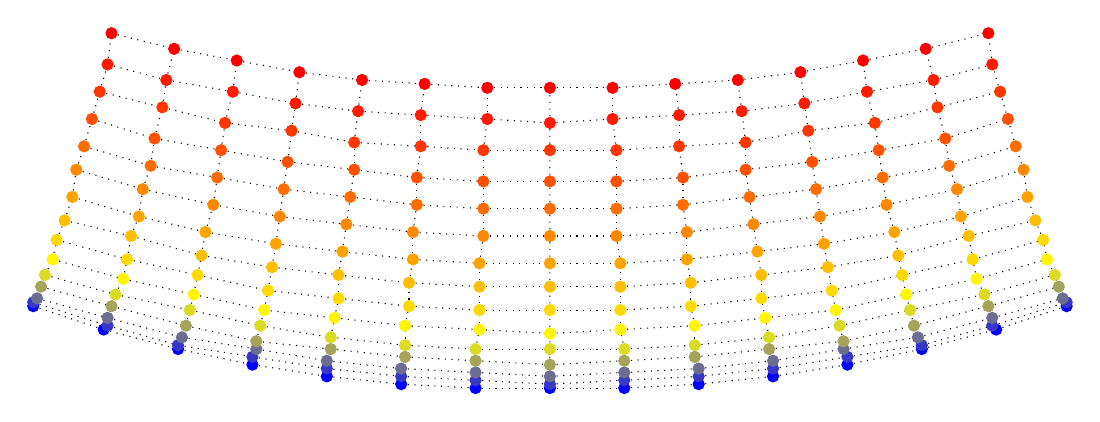 % This file was created by matlab2tikz v0.2.2.
% Copyright (c) 2008--2012, Nico Schlömer <nico.schloemer@gmail.com>
% All rights reserved.
% 
% The latest updates can be retrieved from
%   http://www.mathworks.com/matlabcentral/fileexchange/22022-matlab2tikz
% where you can also make suggestions and rate matlab2tikz.
% 
% 
% 
\begin{tikzpicture}

% Axis at [0.13 0.11 0.78 0.63]
\begin{axis}[%
view={0}{90},
width=5.167in,
height=4.075in,
scale only axis,
xmin=-0.132, xmax=0.132,
ymin=-0.096, ymax=0.113,
hide x axis,
hide y axis]
\addplot [
color=black,
dotted,
forget plot
]
coordinates{
 (-0.132,-0.016)(-0.132,-0.015) 
};
\addplot [
color=black,
dotted,
forget plot
]
coordinates{
 (-0.132,-0.015)(-0.131,-0.014) 
};
\addplot [
color=black,
dotted,
forget plot
]
coordinates{
 (-0.131,-0.014)(-0.13,-0.011) 
};
\addplot [
color=black,
dotted,
forget plot
]
coordinates{
 (-0.13,-0.011)(-0.129,-0.008) 
};
\addplot [
color=black,
dotted,
forget plot
]
coordinates{
 (-0.129,-0.008)(-0.127,-0.004) 
};
\addplot [
color=black,
dotted,
forget plot
]
coordinates{
 (-0.127,-0.004)(-0.126,0.001) 
};
\addplot [
color=black,
dotted,
forget plot
]
coordinates{
 (-0.126,0.001)(-0.124,0.006) 
};
\addplot [
color=black,
dotted,
forget plot
]
coordinates{
 (-0.124,0.006)(-0.122,0.012) 
};
\addplot [
color=black,
dotted,
forget plot
]
coordinates{
 (-0.122,0.012)(-0.121,0.019) 
};
\addplot [
color=black,
dotted,
forget plot
]
coordinates{
 (-0.121,0.019)(-0.119,0.025) 
};
\addplot [
color=black,
dotted,
forget plot
]
coordinates{
 (-0.119,0.025)(-0.117,0.032) 
};
\addplot [
color=black,
dotted,
forget plot
]
coordinates{
 (-0.117,0.032)(-0.115,0.039) 
};
\addplot [
color=black,
dotted,
forget plot
]
coordinates{
 (-0.115,0.039)(-0.113,0.046) 
};
\addplot [
color=black,
dotted,
forget plot
]
coordinates{
 (-0.113,0.046)(-0.112,0.054) 
};
\addplot [
color=black,
dotted,
forget plot
]
coordinates{
 (-0.132,-0.016)(-0.114,-0.022) 
};
\addplot [
color=black,
dotted,
forget plot
]
coordinates{
 (-0.132,-0.015)(-0.113,-0.021) 
};
\addplot [
color=black,
dotted,
forget plot
]
coordinates{
 (-0.114,-0.022)(-0.113,-0.021) 
};
\addplot [
color=black,
dotted,
forget plot
]
coordinates{
 (-0.131,-0.014)(-0.113,-0.019) 
};
\addplot [
color=black,
dotted,
forget plot
]
coordinates{
 (-0.113,-0.021)(-0.113,-0.019) 
};
\addplot [
color=black,
dotted,
forget plot
]
coordinates{
 (-0.13,-0.011)(-0.112,-0.016) 
};
\addplot [
color=black,
dotted,
forget plot
]
coordinates{
 (-0.113,-0.019)(-0.112,-0.016) 
};
\addplot [
color=black,
dotted,
forget plot
]
coordinates{
 (-0.129,-0.008)(-0.111,-0.013) 
};
\addplot [
color=black,
dotted,
forget plot
]
coordinates{
 (-0.112,-0.016)(-0.111,-0.013) 
};
\addplot [
color=black,
dotted,
forget plot
]
coordinates{
 (-0.127,-0.004)(-0.109,-0.009) 
};
\addplot [
color=black,
dotted,
forget plot
]
coordinates{
 (-0.111,-0.013)(-0.109,-0.009) 
};
\addplot [
color=black,
dotted,
forget plot
]
coordinates{
 (-0.126,0.001)(-0.108,-0.004) 
};
\addplot [
color=black,
dotted,
forget plot
]
coordinates{
 (-0.109,-0.009)(-0.108,-0.004) 
};
\addplot [
color=black,
dotted,
forget plot
]
coordinates{
 (-0.124,0.006)(-0.107,0.002) 
};
\addplot [
color=black,
dotted,
forget plot
]
coordinates{
 (-0.108,-0.004)(-0.107,0.002) 
};
\addplot [
color=black,
dotted,
forget plot
]
coordinates{
 (-0.122,0.012)(-0.105,0.007) 
};
\addplot [
color=black,
dotted,
forget plot
]
coordinates{
 (-0.107,0.002)(-0.105,0.007) 
};
\addplot [
color=black,
dotted,
forget plot
]
coordinates{
 (-0.121,0.019)(-0.104,0.014) 
};
\addplot [
color=black,
dotted,
forget plot
]
coordinates{
 (-0.105,0.007)(-0.104,0.014) 
};
\addplot [
color=black,
dotted,
forget plot
]
coordinates{
 (-0.119,0.025)(-0.102,0.02) 
};
\addplot [
color=black,
dotted,
forget plot
]
coordinates{
 (-0.104,0.014)(-0.102,0.02) 
};
\addplot [
color=black,
dotted,
forget plot
]
coordinates{
 (-0.117,0.032)(-0.101,0.027) 
};
\addplot [
color=black,
dotted,
forget plot
]
coordinates{
 (-0.102,0.02)(-0.101,0.027) 
};
\addplot [
color=black,
dotted,
forget plot
]
coordinates{
 (-0.115,0.039)(-0.099,0.035) 
};
\addplot [
color=black,
dotted,
forget plot
]
coordinates{
 (-0.101,0.027)(-0.099,0.035) 
};
\addplot [
color=black,
dotted,
forget plot
]
coordinates{
 (-0.113,0.046)(-0.098,0.042) 
};
\addplot [
color=black,
dotted,
forget plot
]
coordinates{
 (-0.099,0.035)(-0.098,0.042) 
};
\addplot [
color=black,
dotted,
forget plot
]
coordinates{
 (-0.112,0.054)(-0.096,0.05) 
};
\addplot [
color=black,
dotted,
forget plot
]
coordinates{
 (-0.098,0.042)(-0.096,0.05) 
};
\addplot [
color=black,
dotted,
forget plot
]
coordinates{
 (-0.114,-0.022)(-0.095,-0.027) 
};
\addplot [
color=black,
dotted,
forget plot
]
coordinates{
 (-0.113,-0.021)(-0.095,-0.026) 
};
\addplot [
color=black,
dotted,
forget plot
]
coordinates{
 (-0.095,-0.027)(-0.095,-0.026) 
};
\addplot [
color=black,
dotted,
forget plot
]
coordinates{
 (-0.113,-0.019)(-0.094,-0.024) 
};
\addplot [
color=black,
dotted,
forget plot
]
coordinates{
 (-0.095,-0.026)(-0.094,-0.024) 
};
\addplot [
color=black,
dotted,
forget plot
]
coordinates{
 (-0.112,-0.016)(-0.093,-0.021) 
};
\addplot [
color=black,
dotted,
forget plot
]
coordinates{
 (-0.094,-0.024)(-0.093,-0.021) 
};
\addplot [
color=black,
dotted,
forget plot
]
coordinates{
 (-0.111,-0.013)(-0.092,-0.017) 
};
\addplot [
color=black,
dotted,
forget plot
]
coordinates{
 (-0.093,-0.021)(-0.092,-0.017) 
};
\addplot [
color=black,
dotted,
forget plot
]
coordinates{
 (-0.109,-0.009)(-0.091,-0.013) 
};
\addplot [
color=black,
dotted,
forget plot
]
coordinates{
 (-0.092,-0.017)(-0.091,-0.013) 
};
\addplot [
color=black,
dotted,
forget plot
]
coordinates{
 (-0.108,-0.004)(-0.09,-0.008) 
};
\addplot [
color=black,
dotted,
forget plot
]
coordinates{
 (-0.091,-0.013)(-0.09,-0.008) 
};
\addplot [
color=black,
dotted,
forget plot
]
coordinates{
 (-0.107,0.002)(-0.089,-0.003) 
};
\addplot [
color=black,
dotted,
forget plot
]
coordinates{
 (-0.09,-0.008)(-0.089,-0.003) 
};
\addplot [
color=black,
dotted,
forget plot
]
coordinates{
 (-0.105,0.007)(-0.088,0.003) 
};
\addplot [
color=black,
dotted,
forget plot
]
coordinates{
 (-0.089,-0.003)(-0.088,0.003) 
};
\addplot [
color=black,
dotted,
forget plot
]
coordinates{
 (-0.104,0.014)(-0.086,0.01) 
};
\addplot [
color=black,
dotted,
forget plot
]
coordinates{
 (-0.088,0.003)(-0.086,0.01) 
};
\addplot [
color=black,
dotted,
forget plot
]
coordinates{
 (-0.102,0.02)(-0.085,0.017) 
};
\addplot [
color=black,
dotted,
forget plot
]
coordinates{
 (-0.086,0.01)(-0.085,0.017) 
};
\addplot [
color=black,
dotted,
forget plot
]
coordinates{
 (-0.101,0.027)(-0.084,0.024) 
};
\addplot [
color=black,
dotted,
forget plot
]
coordinates{
 (-0.085,0.017)(-0.084,0.024) 
};
\addplot [
color=black,
dotted,
forget plot
]
coordinates{
 (-0.099,0.035)(-0.083,0.031) 
};
\addplot [
color=black,
dotted,
forget plot
]
coordinates{
 (-0.084,0.024)(-0.083,0.031) 
};
\addplot [
color=black,
dotted,
forget plot
]
coordinates{
 (-0.098,0.042)(-0.081,0.039) 
};
\addplot [
color=black,
dotted,
forget plot
]
coordinates{
 (-0.083,0.031)(-0.081,0.039) 
};
\addplot [
color=black,
dotted,
forget plot
]
coordinates{
 (-0.096,0.05)(-0.08,0.047) 
};
\addplot [
color=black,
dotted,
forget plot
]
coordinates{
 (-0.081,0.039)(-0.08,0.047) 
};
\addplot [
color=black,
dotted,
forget plot
]
coordinates{
 (-0.095,-0.027)(-0.076,-0.031) 
};
\addplot [
color=black,
dotted,
forget plot
]
coordinates{
 (-0.095,-0.026)(-0.076,-0.029) 
};
\addplot [
color=black,
dotted,
forget plot
]
coordinates{
 (-0.076,-0.031)(-0.076,-0.029) 
};
\addplot [
color=black,
dotted,
forget plot
]
coordinates{
 (-0.094,-0.024)(-0.075,-0.027) 
};
\addplot [
color=black,
dotted,
forget plot
]
coordinates{
 (-0.076,-0.029)(-0.075,-0.027) 
};
\addplot [
color=black,
dotted,
forget plot
]
coordinates{
 (-0.093,-0.021)(-0.075,-0.025) 
};
\addplot [
color=black,
dotted,
forget plot
]
coordinates{
 (-0.075,-0.027)(-0.075,-0.025) 
};
\addplot [
color=black,
dotted,
forget plot
]
coordinates{
 (-0.092,-0.017)(-0.074,-0.021) 
};
\addplot [
color=black,
dotted,
forget plot
]
coordinates{
 (-0.075,-0.025)(-0.074,-0.021) 
};
\addplot [
color=black,
dotted,
forget plot
]
coordinates{
 (-0.091,-0.013)(-0.073,-0.017) 
};
\addplot [
color=black,
dotted,
forget plot
]
coordinates{
 (-0.074,-0.021)(-0.073,-0.017) 
};
\addplot [
color=black,
dotted,
forget plot
]
coordinates{
 (-0.09,-0.008)(-0.072,-0.012) 
};
\addplot [
color=black,
dotted,
forget plot
]
coordinates{
 (-0.073,-0.017)(-0.072,-0.012) 
};
\addplot [
color=black,
dotted,
forget plot
]
coordinates{
 (-0.089,-0.003)(-0.071,-0.006) 
};
\addplot [
color=black,
dotted,
forget plot
]
coordinates{
 (-0.072,-0.012)(-0.071,-0.006) 
};
\addplot [
color=black,
dotted,
forget plot
]
coordinates{
 (-0.088,0.003)(-0.07,0.0) 
};
\addplot [
color=black,
dotted,
forget plot
]
coordinates{
 (-0.071,-0.006)(-0.07,0.0) 
};
\addplot [
color=black,
dotted,
forget plot
]
coordinates{
 (-0.086,0.01)(-0.069,0.007) 
};
\addplot [
color=black,
dotted,
forget plot
]
coordinates{
 (-0.07,0.0)(-0.069,0.007) 
};
\addplot [
color=black,
dotted,
forget plot
]
coordinates{
 (-0.085,0.017)(-0.068,0.014) 
};
\addplot [
color=black,
dotted,
forget plot
]
coordinates{
 (-0.069,0.007)(-0.068,0.014) 
};
\addplot [
color=black,
dotted,
forget plot
]
coordinates{
 (-0.084,0.024)(-0.067,0.021) 
};
\addplot [
color=black,
dotted,
forget plot
]
coordinates{
 (-0.068,0.014)(-0.067,0.021) 
};
\addplot [
color=black,
dotted,
forget plot
]
coordinates{
 (-0.083,0.031)(-0.066,0.029) 
};
\addplot [
color=black,
dotted,
forget plot
]
coordinates{
 (-0.067,0.021)(-0.066,0.029) 
};
\addplot [
color=black,
dotted,
forget plot
]
coordinates{
 (-0.081,0.039)(-0.065,0.036) 
};
\addplot [
color=black,
dotted,
forget plot
]
coordinates{
 (-0.066,0.029)(-0.065,0.036) 
};
\addplot [
color=black,
dotted,
forget plot
]
coordinates{
 (-0.08,0.047)(-0.064,0.044) 
};
\addplot [
color=black,
dotted,
forget plot
]
coordinates{
 (-0.065,0.036)(-0.064,0.044) 
};
\addplot [
color=black,
dotted,
forget plot
]
coordinates{
 (-0.076,-0.031)(-0.057,-0.034) 
};
\addplot [
color=black,
dotted,
forget plot
]
coordinates{
 (-0.076,-0.029)(-0.057,-0.032) 
};
\addplot [
color=black,
dotted,
forget plot
]
coordinates{
 (-0.057,-0.034)(-0.057,-0.032) 
};
\addplot [
color=black,
dotted,
forget plot
]
coordinates{
 (-0.075,-0.027)(-0.057,-0.03) 
};
\addplot [
color=black,
dotted,
forget plot
]
coordinates{
 (-0.057,-0.032)(-0.057,-0.03) 
};
\addplot [
color=black,
dotted,
forget plot
]
coordinates{
 (-0.075,-0.025)(-0.056,-0.027) 
};
\addplot [
color=black,
dotted,
forget plot
]
coordinates{
 (-0.057,-0.03)(-0.056,-0.027) 
};
\addplot [
color=black,
dotted,
forget plot
]
coordinates{
 (-0.074,-0.021)(-0.056,-0.024) 
};
\addplot [
color=black,
dotted,
forget plot
]
coordinates{
 (-0.056,-0.027)(-0.056,-0.024) 
};
\addplot [
color=black,
dotted,
forget plot
]
coordinates{
 (-0.073,-0.017)(-0.055,-0.019) 
};
\addplot [
color=black,
dotted,
forget plot
]
coordinates{
 (-0.056,-0.024)(-0.055,-0.019) 
};
\addplot [
color=black,
dotted,
forget plot
]
coordinates{
 (-0.072,-0.012)(-0.054,-0.014) 
};
\addplot [
color=black,
dotted,
forget plot
]
coordinates{
 (-0.055,-0.019)(-0.054,-0.014) 
};
\addplot [
color=black,
dotted,
forget plot
]
coordinates{
 (-0.071,-0.006)(-0.054,-0.008) 
};
\addplot [
color=black,
dotted,
forget plot
]
coordinates{
 (-0.054,-0.014)(-0.054,-0.008) 
};
\addplot [
color=black,
dotted,
forget plot
]
coordinates{
 (-0.07,0.0)(-0.053,-0.002) 
};
\addplot [
color=black,
dotted,
forget plot
]
coordinates{
 (-0.054,-0.008)(-0.053,-0.002) 
};
\addplot [
color=black,
dotted,
forget plot
]
coordinates{
 (-0.069,0.007)(-0.052,0.005) 
};
\addplot [
color=black,
dotted,
forget plot
]
coordinates{
 (-0.053,-0.002)(-0.052,0.005) 
};
\addplot [
color=black,
dotted,
forget plot
]
coordinates{
 (-0.068,0.014)(-0.051,0.012) 
};
\addplot [
color=black,
dotted,
forget plot
]
coordinates{
 (-0.052,0.005)(-0.051,0.012) 
};
\addplot [
color=black,
dotted,
forget plot
]
coordinates{
 (-0.067,0.021)(-0.05,0.019) 
};
\addplot [
color=black,
dotted,
forget plot
]
coordinates{
 (-0.051,0.012)(-0.05,0.019) 
};
\addplot [
color=black,
dotted,
forget plot
]
coordinates{
 (-0.066,0.029)(-0.05,0.026) 
};
\addplot [
color=black,
dotted,
forget plot
]
coordinates{
 (-0.05,0.019)(-0.05,0.026) 
};
\addplot [
color=black,
dotted,
forget plot
]
coordinates{
 (-0.065,0.036)(-0.049,0.034) 
};
\addplot [
color=black,
dotted,
forget plot
]
coordinates{
 (-0.05,0.026)(-0.049,0.034) 
};
\addplot [
color=black,
dotted,
forget plot
]
coordinates{
 (-0.064,0.044)(-0.048,0.042) 
};
\addplot [
color=black,
dotted,
forget plot
]
coordinates{
 (-0.049,0.034)(-0.048,0.042) 
};
\addplot [
color=black,
dotted,
forget plot
]
coordinates{
 (-0.057,-0.034)(-0.038,-0.036) 
};
\addplot [
color=black,
dotted,
forget plot
]
coordinates{
 (-0.057,-0.032)(-0.038,-0.034) 
};
\addplot [
color=black,
dotted,
forget plot
]
coordinates{
 (-0.038,-0.036)(-0.038,-0.034) 
};
\addplot [
color=black,
dotted,
forget plot
]
coordinates{
 (-0.057,-0.03)(-0.038,-0.032) 
};
\addplot [
color=black,
dotted,
forget plot
]
coordinates{
 (-0.038,-0.034)(-0.038,-0.032) 
};
\addplot [
color=black,
dotted,
forget plot
]
coordinates{
 (-0.056,-0.027)(-0.037,-0.029) 
};
\addplot [
color=black,
dotted,
forget plot
]
coordinates{
 (-0.038,-0.032)(-0.037,-0.029) 
};
\addplot [
color=black,
dotted,
forget plot
]
coordinates{
 (-0.056,-0.024)(-0.037,-0.026) 
};
\addplot [
color=black,
dotted,
forget plot
]
coordinates{
 (-0.037,-0.029)(-0.037,-0.026) 
};
\addplot [
color=black,
dotted,
forget plot
]
coordinates{
 (-0.055,-0.019)(-0.037,-0.021) 
};
\addplot [
color=black,
dotted,
forget plot
]
coordinates{
 (-0.037,-0.026)(-0.037,-0.021) 
};
\addplot [
color=black,
dotted,
forget plot
]
coordinates{
 (-0.054,-0.014)(-0.036,-0.016) 
};
\addplot [
color=black,
dotted,
forget plot
]
coordinates{
 (-0.037,-0.021)(-0.036,-0.016) 
};
\addplot [
color=black,
dotted,
forget plot
]
coordinates{
 (-0.054,-0.008)(-0.036,-0.01) 
};
\addplot [
color=black,
dotted,
forget plot
]
coordinates{
 (-0.036,-0.016)(-0.036,-0.01) 
};
\addplot [
color=black,
dotted,
forget plot
]
coordinates{
 (-0.053,-0.002)(-0.035,-0.004) 
};
\addplot [
color=black,
dotted,
forget plot
]
coordinates{
 (-0.036,-0.01)(-0.035,-0.004) 
};
\addplot [
color=black,
dotted,
forget plot
]
coordinates{
 (-0.052,0.005)(-0.035,0.003) 
};
\addplot [
color=black,
dotted,
forget plot
]
coordinates{
 (-0.035,-0.004)(-0.035,0.003) 
};
\addplot [
color=black,
dotted,
forget plot
]
coordinates{
 (-0.051,0.012)(-0.034,0.01) 
};
\addplot [
color=black,
dotted,
forget plot
]
coordinates{
 (-0.035,0.003)(-0.034,0.01) 
};
\addplot [
color=black,
dotted,
forget plot
]
coordinates{
 (-0.05,0.019)(-0.034,0.017) 
};
\addplot [
color=black,
dotted,
forget plot
]
coordinates{
 (-0.034,0.01)(-0.034,0.017) 
};
\addplot [
color=black,
dotted,
forget plot
]
coordinates{
 (-0.05,0.026)(-0.033,0.025) 
};
\addplot [
color=black,
dotted,
forget plot
]
coordinates{
 (-0.034,0.017)(-0.033,0.025) 
};
\addplot [
color=black,
dotted,
forget plot
]
coordinates{
 (-0.049,0.034)(-0.033,0.033) 
};
\addplot [
color=black,
dotted,
forget plot
]
coordinates{
 (-0.033,0.025)(-0.033,0.033) 
};
\addplot [
color=black,
dotted,
forget plot
]
coordinates{
 (-0.048,0.042)(-0.032,0.041) 
};
\addplot [
color=black,
dotted,
forget plot
]
coordinates{
 (-0.033,0.033)(-0.032,0.041) 
};
\addplot [
color=black,
dotted,
forget plot
]
coordinates{
 (-0.038,-0.036)(-0.019,-0.037) 
};
\addplot [
color=black,
dotted,
forget plot
]
coordinates{
 (-0.038,-0.034)(-0.019,-0.035) 
};
\addplot [
color=black,
dotted,
forget plot
]
coordinates{
 (-0.019,-0.037)(-0.019,-0.035) 
};
\addplot [
color=black,
dotted,
forget plot
]
coordinates{
 (-0.038,-0.032)(-0.019,-0.033) 
};
\addplot [
color=black,
dotted,
forget plot
]
coordinates{
 (-0.019,-0.035)(-0.019,-0.033) 
};
\addplot [
color=black,
dotted,
forget plot
]
coordinates{
 (-0.037,-0.029)(-0.019,-0.03) 
};
\addplot [
color=black,
dotted,
forget plot
]
coordinates{
 (-0.019,-0.033)(-0.019,-0.03) 
};
\addplot [
color=black,
dotted,
forget plot
]
coordinates{
 (-0.037,-0.026)(-0.019,-0.027) 
};
\addplot [
color=black,
dotted,
forget plot
]
coordinates{
 (-0.019,-0.03)(-0.019,-0.027) 
};
\addplot [
color=black,
dotted,
forget plot
]
coordinates{
 (-0.037,-0.021)(-0.018,-0.022) 
};
\addplot [
color=black,
dotted,
forget plot
]
coordinates{
 (-0.019,-0.027)(-0.018,-0.022) 
};
\addplot [
color=black,
dotted,
forget plot
]
coordinates{
 (-0.036,-0.016)(-0.018,-0.017) 
};
\addplot [
color=black,
dotted,
forget plot
]
coordinates{
 (-0.018,-0.022)(-0.018,-0.017) 
};
\addplot [
color=black,
dotted,
forget plot
]
coordinates{
 (-0.036,-0.01)(-0.018,-0.011) 
};
\addplot [
color=black,
dotted,
forget plot
]
coordinates{
 (-0.018,-0.017)(-0.018,-0.011) 
};
\addplot [
color=black,
dotted,
forget plot
]
coordinates{
 (-0.035,-0.004)(-0.018,-0.005) 
};
\addplot [
color=black,
dotted,
forget plot
]
coordinates{
 (-0.018,-0.011)(-0.018,-0.005) 
};
\addplot [
color=black,
dotted,
forget plot
]
coordinates{
 (-0.035,0.003)(-0.017,0.002) 
};
\addplot [
color=black,
dotted,
forget plot
]
coordinates{
 (-0.018,-0.005)(-0.017,0.002) 
};
\addplot [
color=black,
dotted,
forget plot
]
coordinates{
 (-0.034,0.01)(-0.017,0.009) 
};
\addplot [
color=black,
dotted,
forget plot
]
coordinates{
 (-0.017,0.002)(-0.017,0.009) 
};
\addplot [
color=black,
dotted,
forget plot
]
coordinates{
 (-0.034,0.017)(-0.017,0.016) 
};
\addplot [
color=black,
dotted,
forget plot
]
coordinates{
 (-0.017,0.009)(-0.017,0.016) 
};
\addplot [
color=black,
dotted,
forget plot
]
coordinates{
 (-0.033,0.025)(-0.017,0.024) 
};
\addplot [
color=black,
dotted,
forget plot
]
coordinates{
 (-0.017,0.016)(-0.017,0.024) 
};
\addplot [
color=black,
dotted,
forget plot
]
coordinates{
 (-0.033,0.033)(-0.016,0.032) 
};
\addplot [
color=black,
dotted,
forget plot
]
coordinates{
 (-0.017,0.024)(-0.016,0.032) 
};
\addplot [
color=black,
dotted,
forget plot
]
coordinates{
 (-0.032,0.041)(-0.016,0.04) 
};
\addplot [
color=black,
dotted,
forget plot
]
coordinates{
 (-0.016,0.032)(-0.016,0.04) 
};
\addplot [
color=black,
dotted,
forget plot
]
coordinates{
 (-0.019,-0.037)(1.01e-06,-0.037) 
};
\addplot [
color=black,
dotted,
forget plot
]
coordinates{
 (-0.019,-0.035)(2.5e-06,-0.036) 
};
\addplot [
color=black,
dotted,
forget plot
]
coordinates{
 (1.01e-06,-0.037)(2.5e-06,-0.036) 
};
\addplot [
color=black,
dotted,
forget plot
]
coordinates{
 (-0.019,-0.033)(-2.163e-07,-0.034) 
};
\addplot [
color=black,
dotted,
forget plot
]
coordinates{
 (2.5e-06,-0.036)(-2.163e-07,-0.034) 
};
\addplot [
color=black,
dotted,
forget plot
]
coordinates{
 (-0.019,-0.03)(-2.301e-06,-0.031) 
};
\addplot [
color=black,
dotted,
forget plot
]
coordinates{
 (-2.163e-07,-0.034)(-2.301e-06,-0.031) 
};
\addplot [
color=black,
dotted,
forget plot
]
coordinates{
 (-0.019,-0.027)(7.74e-07,-0.027) 
};
\addplot [
color=black,
dotted,
forget plot
]
coordinates{
 (-2.301e-06,-0.031)(7.74e-07,-0.027) 
};
\addplot [
color=black,
dotted,
forget plot
]
coordinates{
 (-0.018,-0.022)(9.913e-07,-0.023) 
};
\addplot [
color=black,
dotted,
forget plot
]
coordinates{
 (7.74e-07,-0.027)(9.913e-07,-0.023) 
};
\addplot [
color=black,
dotted,
forget plot
]
coordinates{
 (-0.018,-0.017)(-2.148e-06,-0.017) 
};
\addplot [
color=black,
dotted,
forget plot
]
coordinates{
 (9.913e-07,-0.023)(-2.148e-06,-0.017) 
};
\addplot [
color=black,
dotted,
forget plot
]
coordinates{
 (-0.018,-0.011)(-1.583e-06,-0.011) 
};
\addplot [
color=black,
dotted,
forget plot
]
coordinates{
 (-2.148e-06,-0.017)(-1.583e-06,-0.011) 
};
\addplot [
color=black,
dotted,
forget plot
]
coordinates{
 (-0.018,-0.005)(3.274e-08,-0.005) 
};
\addplot [
color=black,
dotted,
forget plot
]
coordinates{
 (-1.583e-06,-0.011)(3.274e-08,-0.005) 
};
\addplot [
color=black,
dotted,
forget plot
]
coordinates{
 (-0.017,0.002)(5.191e-07,0.002) 
};
\addplot [
color=black,
dotted,
forget plot
]
coordinates{
 (3.274e-08,-0.005)(5.191e-07,0.002) 
};
\addplot [
color=black,
dotted,
forget plot
]
coordinates{
 (-0.017,0.009)(-2.904e-07,0.009) 
};
\addplot [
color=black,
dotted,
forget plot
]
coordinates{
 (5.191e-07,0.002)(-2.904e-07,0.009) 
};
\addplot [
color=black,
dotted,
forget plot
]
coordinates{
 (-0.017,0.016)(-1.118e-06,0.016) 
};
\addplot [
color=black,
dotted,
forget plot
]
coordinates{
 (-2.904e-07,0.009)(-1.118e-06,0.016) 
};
\addplot [
color=black,
dotted,
forget plot
]
coordinates{
 (-0.017,0.024)(1.544e-07,0.024) 
};
\addplot [
color=black,
dotted,
forget plot
]
coordinates{
 (-1.118e-06,0.016)(1.544e-07,0.024) 
};
\addplot [
color=black,
dotted,
forget plot
]
coordinates{
 (-0.016,0.032)(6.245e-07,0.031) 
};
\addplot [
color=black,
dotted,
forget plot
]
coordinates{
 (1.544e-07,0.024)(6.245e-07,0.031) 
};
\addplot [
color=black,
dotted,
forget plot
]
coordinates{
 (-0.016,0.04)(1.77e-06,0.04) 
};
\addplot [
color=black,
dotted,
forget plot
]
coordinates{
 (6.245e-07,0.031)(1.77e-06,0.04) 
};
\addplot [
color=black,
dotted,
forget plot
]
coordinates{
 (1.01e-06,-0.037)(0.019,-0.037) 
};
\addplot [
color=black,
dotted,
forget plot
]
coordinates{
 (2.5e-06,-0.036)(0.019,-0.035) 
};
\addplot [
color=black,
dotted,
forget plot
]
coordinates{
 (0.019,-0.037)(0.019,-0.035) 
};
\addplot [
color=black,
dotted,
forget plot
]
coordinates{
 (-2.163e-07,-0.034)(0.019,-0.033) 
};
\addplot [
color=black,
dotted,
forget plot
]
coordinates{
 (0.019,-0.035)(0.019,-0.033) 
};
\addplot [
color=black,
dotted,
forget plot
]
coordinates{
 (-2.301e-06,-0.031)(0.019,-0.03) 
};
\addplot [
color=black,
dotted,
forget plot
]
coordinates{
 (0.019,-0.033)(0.019,-0.03) 
};
\addplot [
color=black,
dotted,
forget plot
]
coordinates{
 (7.74e-07,-0.027)(0.019,-0.027) 
};
\addplot [
color=black,
dotted,
forget plot
]
coordinates{
 (0.019,-0.03)(0.019,-0.027) 
};
\addplot [
color=black,
dotted,
forget plot
]
coordinates{
 (9.913e-07,-0.023)(0.018,-0.022) 
};
\addplot [
color=black,
dotted,
forget plot
]
coordinates{
 (0.019,-0.027)(0.018,-0.022) 
};
\addplot [
color=black,
dotted,
forget plot
]
coordinates{
 (-2.148e-06,-0.017)(0.018,-0.017) 
};
\addplot [
color=black,
dotted,
forget plot
]
coordinates{
 (0.018,-0.022)(0.018,-0.017) 
};
\addplot [
color=black,
dotted,
forget plot
]
coordinates{
 (-1.583e-06,-0.011)(0.018,-0.011) 
};
\addplot [
color=black,
dotted,
forget plot
]
coordinates{
 (0.018,-0.017)(0.018,-0.011) 
};
\addplot [
color=black,
dotted,
forget plot
]
coordinates{
 (3.274e-08,-0.005)(0.018,-0.005) 
};
\addplot [
color=black,
dotted,
forget plot
]
coordinates{
 (0.018,-0.011)(0.018,-0.005) 
};
\addplot [
color=black,
dotted,
forget plot
]
coordinates{
 (5.191e-07,0.002)(0.017,0.002) 
};
\addplot [
color=black,
dotted,
forget plot
]
coordinates{
 (0.018,-0.005)(0.017,0.002) 
};
\addplot [
color=black,
dotted,
forget plot
]
coordinates{
 (-2.904e-07,0.009)(0.017,0.009) 
};
\addplot [
color=black,
dotted,
forget plot
]
coordinates{
 (0.017,0.002)(0.017,0.009) 
};
\addplot [
color=black,
dotted,
forget plot
]
coordinates{
 (-1.118e-06,0.016)(0.017,0.016) 
};
\addplot [
color=black,
dotted,
forget plot
]
coordinates{
 (0.017,0.009)(0.017,0.016) 
};
\addplot [
color=black,
dotted,
forget plot
]
coordinates{
 (1.544e-07,0.024)(0.017,0.024) 
};
\addplot [
color=black,
dotted,
forget plot
]
coordinates{
 (0.017,0.016)(0.017,0.024) 
};
\addplot [
color=black,
dotted,
forget plot
]
coordinates{
 (6.245e-07,0.031)(0.016,0.032) 
};
\addplot [
color=black,
dotted,
forget plot
]
coordinates{
 (0.017,0.024)(0.016,0.032) 
};
\addplot [
color=black,
dotted,
forget plot
]
coordinates{
 (1.77e-06,0.04)(0.016,0.04) 
};
\addplot [
color=black,
dotted,
forget plot
]
coordinates{
 (0.016,0.032)(0.016,0.04) 
};
\addplot [
color=black,
dotted,
forget plot
]
coordinates{
 (0.019,-0.037)(0.038,-0.036) 
};
\addplot [
color=black,
dotted,
forget plot
]
coordinates{
 (0.019,-0.035)(0.038,-0.034) 
};
\addplot [
color=black,
dotted,
forget plot
]
coordinates{
 (0.038,-0.036)(0.038,-0.034) 
};
\addplot [
color=black,
dotted,
forget plot
]
coordinates{
 (0.019,-0.033)(0.038,-0.032) 
};
\addplot [
color=black,
dotted,
forget plot
]
coordinates{
 (0.038,-0.034)(0.038,-0.032) 
};
\addplot [
color=black,
dotted,
forget plot
]
coordinates{
 (0.019,-0.03)(0.037,-0.029) 
};
\addplot [
color=black,
dotted,
forget plot
]
coordinates{
 (0.038,-0.032)(0.037,-0.029) 
};
\addplot [
color=black,
dotted,
forget plot
]
coordinates{
 (0.019,-0.027)(0.037,-0.026) 
};
\addplot [
color=black,
dotted,
forget plot
]
coordinates{
 (0.037,-0.029)(0.037,-0.026) 
};
\addplot [
color=black,
dotted,
forget plot
]
coordinates{
 (0.018,-0.022)(0.037,-0.021) 
};
\addplot [
color=black,
dotted,
forget plot
]
coordinates{
 (0.037,-0.026)(0.037,-0.021) 
};
\addplot [
color=black,
dotted,
forget plot
]
coordinates{
 (0.018,-0.017)(0.036,-0.016) 
};
\addplot [
color=black,
dotted,
forget plot
]
coordinates{
 (0.037,-0.021)(0.036,-0.016) 
};
\addplot [
color=black,
dotted,
forget plot
]
coordinates{
 (0.018,-0.011)(0.036,-0.01) 
};
\addplot [
color=black,
dotted,
forget plot
]
coordinates{
 (0.036,-0.016)(0.036,-0.01) 
};
\addplot [
color=black,
dotted,
forget plot
]
coordinates{
 (0.018,-0.005)(0.035,-0.004) 
};
\addplot [
color=black,
dotted,
forget plot
]
coordinates{
 (0.036,-0.01)(0.035,-0.004) 
};
\addplot [
color=black,
dotted,
forget plot
]
coordinates{
 (0.017,0.002)(0.035,0.003) 
};
\addplot [
color=black,
dotted,
forget plot
]
coordinates{
 (0.035,-0.004)(0.035,0.003) 
};
\addplot [
color=black,
dotted,
forget plot
]
coordinates{
 (0.017,0.009)(0.034,0.01) 
};
\addplot [
color=black,
dotted,
forget plot
]
coordinates{
 (0.035,0.003)(0.034,0.01) 
};
\addplot [
color=black,
dotted,
forget plot
]
coordinates{
 (0.017,0.016)(0.034,0.017) 
};
\addplot [
color=black,
dotted,
forget plot
]
coordinates{
 (0.034,0.01)(0.034,0.017) 
};
\addplot [
color=black,
dotted,
forget plot
]
coordinates{
 (0.017,0.024)(0.033,0.025) 
};
\addplot [
color=black,
dotted,
forget plot
]
coordinates{
 (0.034,0.017)(0.033,0.025) 
};
\addplot [
color=black,
dotted,
forget plot
]
coordinates{
 (0.016,0.032)(0.033,0.033) 
};
\addplot [
color=black,
dotted,
forget plot
]
coordinates{
 (0.033,0.025)(0.033,0.033) 
};
\addplot [
color=black,
dotted,
forget plot
]
coordinates{
 (0.016,0.04)(0.032,0.041) 
};
\addplot [
color=black,
dotted,
forget plot
]
coordinates{
 (0.033,0.033)(0.032,0.041) 
};
\addplot [
color=black,
dotted,
forget plot
]
coordinates{
 (0.038,-0.036)(0.057,-0.034) 
};
\addplot [
color=black,
dotted,
forget plot
]
coordinates{
 (0.038,-0.034)(0.057,-0.032) 
};
\addplot [
color=black,
dotted,
forget plot
]
coordinates{
 (0.057,-0.034)(0.057,-0.032) 
};
\addplot [
color=black,
dotted,
forget plot
]
coordinates{
 (0.038,-0.032)(0.057,-0.03) 
};
\addplot [
color=black,
dotted,
forget plot
]
coordinates{
 (0.057,-0.032)(0.057,-0.03) 
};
\addplot [
color=black,
dotted,
forget plot
]
coordinates{
 (0.037,-0.029)(0.056,-0.027) 
};
\addplot [
color=black,
dotted,
forget plot
]
coordinates{
 (0.057,-0.03)(0.056,-0.027) 
};
\addplot [
color=black,
dotted,
forget plot
]
coordinates{
 (0.037,-0.026)(0.056,-0.024) 
};
\addplot [
color=black,
dotted,
forget plot
]
coordinates{
 (0.056,-0.027)(0.056,-0.024) 
};
\addplot [
color=black,
dotted,
forget plot
]
coordinates{
 (0.037,-0.021)(0.055,-0.019) 
};
\addplot [
color=black,
dotted,
forget plot
]
coordinates{
 (0.056,-0.024)(0.055,-0.019) 
};
\addplot [
color=black,
dotted,
forget plot
]
coordinates{
 (0.036,-0.016)(0.054,-0.014) 
};
\addplot [
color=black,
dotted,
forget plot
]
coordinates{
 (0.055,-0.019)(0.054,-0.014) 
};
\addplot [
color=black,
dotted,
forget plot
]
coordinates{
 (0.036,-0.01)(0.054,-0.008) 
};
\addplot [
color=black,
dotted,
forget plot
]
coordinates{
 (0.054,-0.014)(0.054,-0.008) 
};
\addplot [
color=black,
dotted,
forget plot
]
coordinates{
 (0.035,-0.004)(0.053,-0.002) 
};
\addplot [
color=black,
dotted,
forget plot
]
coordinates{
 (0.054,-0.008)(0.053,-0.002) 
};
\addplot [
color=black,
dotted,
forget plot
]
coordinates{
 (0.035,0.003)(0.052,0.005) 
};
\addplot [
color=black,
dotted,
forget plot
]
coordinates{
 (0.053,-0.002)(0.052,0.005) 
};
\addplot [
color=black,
dotted,
forget plot
]
coordinates{
 (0.034,0.01)(0.051,0.012) 
};
\addplot [
color=black,
dotted,
forget plot
]
coordinates{
 (0.052,0.005)(0.051,0.012) 
};
\addplot [
color=black,
dotted,
forget plot
]
coordinates{
 (0.034,0.017)(0.05,0.019) 
};
\addplot [
color=black,
dotted,
forget plot
]
coordinates{
 (0.051,0.012)(0.05,0.019) 
};
\addplot [
color=black,
dotted,
forget plot
]
coordinates{
 (0.033,0.025)(0.05,0.026) 
};
\addplot [
color=black,
dotted,
forget plot
]
coordinates{
 (0.05,0.019)(0.05,0.026) 
};
\addplot [
color=black,
dotted,
forget plot
]
coordinates{
 (0.033,0.033)(0.049,0.034) 
};
\addplot [
color=black,
dotted,
forget plot
]
coordinates{
 (0.05,0.026)(0.049,0.034) 
};
\addplot [
color=black,
dotted,
forget plot
]
coordinates{
 (0.032,0.041)(0.048,0.042) 
};
\addplot [
color=black,
dotted,
forget plot
]
coordinates{
 (0.049,0.034)(0.048,0.042) 
};
\addplot [
color=black,
dotted,
forget plot
]
coordinates{
 (0.057,-0.034)(0.076,-0.031) 
};
\addplot [
color=black,
dotted,
forget plot
]
coordinates{
 (0.057,-0.032)(0.076,-0.029) 
};
\addplot [
color=black,
dotted,
forget plot
]
coordinates{
 (0.076,-0.031)(0.076,-0.029) 
};
\addplot [
color=black,
dotted,
forget plot
]
coordinates{
 (0.057,-0.03)(0.075,-0.027) 
};
\addplot [
color=black,
dotted,
forget plot
]
coordinates{
 (0.076,-0.029)(0.075,-0.027) 
};
\addplot [
color=black,
dotted,
forget plot
]
coordinates{
 (0.056,-0.027)(0.075,-0.025) 
};
\addplot [
color=black,
dotted,
forget plot
]
coordinates{
 (0.075,-0.027)(0.075,-0.025) 
};
\addplot [
color=black,
dotted,
forget plot
]
coordinates{
 (0.056,-0.024)(0.074,-0.021) 
};
\addplot [
color=black,
dotted,
forget plot
]
coordinates{
 (0.075,-0.025)(0.074,-0.021) 
};
\addplot [
color=black,
dotted,
forget plot
]
coordinates{
 (0.055,-0.019)(0.073,-0.017) 
};
\addplot [
color=black,
dotted,
forget plot
]
coordinates{
 (0.074,-0.021)(0.073,-0.017) 
};
\addplot [
color=black,
dotted,
forget plot
]
coordinates{
 (0.054,-0.014)(0.072,-0.012) 
};
\addplot [
color=black,
dotted,
forget plot
]
coordinates{
 (0.073,-0.017)(0.072,-0.012) 
};
\addplot [
color=black,
dotted,
forget plot
]
coordinates{
 (0.054,-0.008)(0.071,-0.006) 
};
\addplot [
color=black,
dotted,
forget plot
]
coordinates{
 (0.072,-0.012)(0.071,-0.006) 
};
\addplot [
color=black,
dotted,
forget plot
]
coordinates{
 (0.053,-0.002)(0.07,0.0) 
};
\addplot [
color=black,
dotted,
forget plot
]
coordinates{
 (0.071,-0.006)(0.07,0.0) 
};
\addplot [
color=black,
dotted,
forget plot
]
coordinates{
 (0.052,0.005)(0.069,0.007) 
};
\addplot [
color=black,
dotted,
forget plot
]
coordinates{
 (0.07,0.0)(0.069,0.007) 
};
\addplot [
color=black,
dotted,
forget plot
]
coordinates{
 (0.051,0.012)(0.068,0.014) 
};
\addplot [
color=black,
dotted,
forget plot
]
coordinates{
 (0.069,0.007)(0.068,0.014) 
};
\addplot [
color=black,
dotted,
forget plot
]
coordinates{
 (0.05,0.019)(0.067,0.021) 
};
\addplot [
color=black,
dotted,
forget plot
]
coordinates{
 (0.068,0.014)(0.067,0.021) 
};
\addplot [
color=black,
dotted,
forget plot
]
coordinates{
 (0.05,0.026)(0.066,0.029) 
};
\addplot [
color=black,
dotted,
forget plot
]
coordinates{
 (0.067,0.021)(0.066,0.029) 
};
\addplot [
color=black,
dotted,
forget plot
]
coordinates{
 (0.049,0.034)(0.065,0.036) 
};
\addplot [
color=black,
dotted,
forget plot
]
coordinates{
 (0.066,0.029)(0.065,0.036) 
};
\addplot [
color=black,
dotted,
forget plot
]
coordinates{
 (0.048,0.042)(0.064,0.044) 
};
\addplot [
color=black,
dotted,
forget plot
]
coordinates{
 (0.065,0.036)(0.064,0.044) 
};
\addplot [
color=black,
dotted,
forget plot
]
coordinates{
 (0.076,-0.031)(0.095,-0.027) 
};
\addplot [
color=black,
dotted,
forget plot
]
coordinates{
 (0.076,-0.029)(0.095,-0.026) 
};
\addplot [
color=black,
dotted,
forget plot
]
coordinates{
 (0.095,-0.027)(0.095,-0.026) 
};
\addplot [
color=black,
dotted,
forget plot
]
coordinates{
 (0.075,-0.027)(0.094,-0.024) 
};
\addplot [
color=black,
dotted,
forget plot
]
coordinates{
 (0.095,-0.026)(0.094,-0.024) 
};
\addplot [
color=black,
dotted,
forget plot
]
coordinates{
 (0.075,-0.025)(0.093,-0.021) 
};
\addplot [
color=black,
dotted,
forget plot
]
coordinates{
 (0.094,-0.024)(0.093,-0.021) 
};
\addplot [
color=black,
dotted,
forget plot
]
coordinates{
 (0.074,-0.021)(0.092,-0.017) 
};
\addplot [
color=black,
dotted,
forget plot
]
coordinates{
 (0.093,-0.021)(0.092,-0.017) 
};
\addplot [
color=black,
dotted,
forget plot
]
coordinates{
 (0.073,-0.017)(0.091,-0.013) 
};
\addplot [
color=black,
dotted,
forget plot
]
coordinates{
 (0.092,-0.017)(0.091,-0.013) 
};
\addplot [
color=black,
dotted,
forget plot
]
coordinates{
 (0.072,-0.012)(0.09,-0.008) 
};
\addplot [
color=black,
dotted,
forget plot
]
coordinates{
 (0.091,-0.013)(0.09,-0.008) 
};
\addplot [
color=black,
dotted,
forget plot
]
coordinates{
 (0.071,-0.006)(0.089,-0.003) 
};
\addplot [
color=black,
dotted,
forget plot
]
coordinates{
 (0.09,-0.008)(0.089,-0.003) 
};
\addplot [
color=black,
dotted,
forget plot
]
coordinates{
 (0.07,0.0)(0.088,0.003) 
};
\addplot [
color=black,
dotted,
forget plot
]
coordinates{
 (0.089,-0.003)(0.088,0.003) 
};
\addplot [
color=black,
dotted,
forget plot
]
coordinates{
 (0.069,0.007)(0.086,0.01) 
};
\addplot [
color=black,
dotted,
forget plot
]
coordinates{
 (0.088,0.003)(0.086,0.01) 
};
\addplot [
color=black,
dotted,
forget plot
]
coordinates{
 (0.068,0.014)(0.085,0.017) 
};
\addplot [
color=black,
dotted,
forget plot
]
coordinates{
 (0.086,0.01)(0.085,0.017) 
};
\addplot [
color=black,
dotted,
forget plot
]
coordinates{
 (0.067,0.021)(0.084,0.024) 
};
\addplot [
color=black,
dotted,
forget plot
]
coordinates{
 (0.085,0.017)(0.084,0.024) 
};
\addplot [
color=black,
dotted,
forget plot
]
coordinates{
 (0.066,0.029)(0.083,0.031) 
};
\addplot [
color=black,
dotted,
forget plot
]
coordinates{
 (0.084,0.024)(0.083,0.031) 
};
\addplot [
color=black,
dotted,
forget plot
]
coordinates{
 (0.065,0.036)(0.081,0.039) 
};
\addplot [
color=black,
dotted,
forget plot
]
coordinates{
 (0.083,0.031)(0.081,0.039) 
};
\addplot [
color=black,
dotted,
forget plot
]
coordinates{
 (0.064,0.044)(0.08,0.047) 
};
\addplot [
color=black,
dotted,
forget plot
]
coordinates{
 (0.081,0.039)(0.08,0.047) 
};
\addplot [
color=black,
dotted,
forget plot
]
coordinates{
 (0.095,-0.027)(0.114,-0.022) 
};
\addplot [
color=black,
dotted,
forget plot
]
coordinates{
 (0.095,-0.026)(0.113,-0.021) 
};
\addplot [
color=black,
dotted,
forget plot
]
coordinates{
 (0.114,-0.022)(0.113,-0.021) 
};
\addplot [
color=black,
dotted,
forget plot
]
coordinates{
 (0.094,-0.024)(0.113,-0.019) 
};
\addplot [
color=black,
dotted,
forget plot
]
coordinates{
 (0.113,-0.021)(0.113,-0.019) 
};
\addplot [
color=black,
dotted,
forget plot
]
coordinates{
 (0.093,-0.021)(0.112,-0.016) 
};
\addplot [
color=black,
dotted,
forget plot
]
coordinates{
 (0.113,-0.019)(0.112,-0.016) 
};
\addplot [
color=black,
dotted,
forget plot
]
coordinates{
 (0.092,-0.017)(0.111,-0.013) 
};
\addplot [
color=black,
dotted,
forget plot
]
coordinates{
 (0.112,-0.016)(0.111,-0.013) 
};
\addplot [
color=black,
dotted,
forget plot
]
coordinates{
 (0.091,-0.013)(0.109,-0.009) 
};
\addplot [
color=black,
dotted,
forget plot
]
coordinates{
 (0.111,-0.013)(0.109,-0.009) 
};
\addplot [
color=black,
dotted,
forget plot
]
coordinates{
 (0.09,-0.008)(0.108,-0.004) 
};
\addplot [
color=black,
dotted,
forget plot
]
coordinates{
 (0.109,-0.009)(0.108,-0.004) 
};
\addplot [
color=black,
dotted,
forget plot
]
coordinates{
 (0.089,-0.003)(0.107,0.002) 
};
\addplot [
color=black,
dotted,
forget plot
]
coordinates{
 (0.108,-0.004)(0.107,0.002) 
};
\addplot [
color=black,
dotted,
forget plot
]
coordinates{
 (0.088,0.003)(0.105,0.007) 
};
\addplot [
color=black,
dotted,
forget plot
]
coordinates{
 (0.107,0.002)(0.105,0.007) 
};
\addplot [
color=black,
dotted,
forget plot
]
coordinates{
 (0.086,0.01)(0.104,0.014) 
};
\addplot [
color=black,
dotted,
forget plot
]
coordinates{
 (0.105,0.007)(0.104,0.014) 
};
\addplot [
color=black,
dotted,
forget plot
]
coordinates{
 (0.085,0.017)(0.102,0.02) 
};
\addplot [
color=black,
dotted,
forget plot
]
coordinates{
 (0.104,0.014)(0.102,0.02) 
};
\addplot [
color=black,
dotted,
forget plot
]
coordinates{
 (0.084,0.024)(0.101,0.027) 
};
\addplot [
color=black,
dotted,
forget plot
]
coordinates{
 (0.102,0.02)(0.101,0.027) 
};
\addplot [
color=black,
dotted,
forget plot
]
coordinates{
 (0.083,0.031)(0.099,0.035) 
};
\addplot [
color=black,
dotted,
forget plot
]
coordinates{
 (0.101,0.027)(0.099,0.035) 
};
\addplot [
color=black,
dotted,
forget plot
]
coordinates{
 (0.081,0.039)(0.098,0.042) 
};
\addplot [
color=black,
dotted,
forget plot
]
coordinates{
 (0.099,0.035)(0.098,0.042) 
};
\addplot [
color=black,
dotted,
forget plot
]
coordinates{
 (0.08,0.047)(0.096,0.05) 
};
\addplot [
color=black,
dotted,
forget plot
]
coordinates{
 (0.098,0.042)(0.096,0.05) 
};
\addplot [
color=black,
dotted,
forget plot
]
coordinates{
 (0.114,-0.022)(0.132,-0.016) 
};
\addplot [
color=black,
dotted,
forget plot
]
coordinates{
 (0.113,-0.021)(0.132,-0.015) 
};
\addplot [
color=black,
dotted,
forget plot
]
coordinates{
 (0.132,-0.016)(0.132,-0.015) 
};
\addplot [
color=black,
dotted,
forget plot
]
coordinates{
 (0.113,-0.019)(0.131,-0.014) 
};
\addplot [
color=black,
dotted,
forget plot
]
coordinates{
 (0.132,-0.015)(0.131,-0.014) 
};
\addplot [
color=black,
dotted,
forget plot
]
coordinates{
 (0.112,-0.016)(0.13,-0.011) 
};
\addplot [
color=black,
dotted,
forget plot
]
coordinates{
 (0.131,-0.014)(0.13,-0.011) 
};
\addplot [
color=black,
dotted,
forget plot
]
coordinates{
 (0.111,-0.013)(0.129,-0.008) 
};
\addplot [
color=black,
dotted,
forget plot
]
coordinates{
 (0.13,-0.011)(0.129,-0.008) 
};
\addplot [
color=black,
dotted,
forget plot
]
coordinates{
 (0.109,-0.009)(0.127,-0.004) 
};
\addplot [
color=black,
dotted,
forget plot
]
coordinates{
 (0.129,-0.008)(0.127,-0.004) 
};
\addplot [
color=black,
dotted,
forget plot
]
coordinates{
 (0.108,-0.004)(0.126,0.001) 
};
\addplot [
color=black,
dotted,
forget plot
]
coordinates{
 (0.127,-0.004)(0.126,0.001) 
};
\addplot [
color=black,
dotted,
forget plot
]
coordinates{
 (0.107,0.002)(0.124,0.006) 
};
\addplot [
color=black,
dotted,
forget plot
]
coordinates{
 (0.126,0.001)(0.124,0.006) 
};
\addplot [
color=black,
dotted,
forget plot
]
coordinates{
 (0.105,0.007)(0.122,0.012) 
};
\addplot [
color=black,
dotted,
forget plot
]
coordinates{
 (0.124,0.006)(0.122,0.012) 
};
\addplot [
color=black,
dotted,
forget plot
]
coordinates{
 (0.104,0.014)(0.121,0.019) 
};
\addplot [
color=black,
dotted,
forget plot
]
coordinates{
 (0.122,0.012)(0.121,0.019) 
};
\addplot [
color=black,
dotted,
forget plot
]
coordinates{
 (0.102,0.02)(0.119,0.025) 
};
\addplot [
color=black,
dotted,
forget plot
]
coordinates{
 (0.121,0.019)(0.119,0.025) 
};
\addplot [
color=black,
dotted,
forget plot
]
coordinates{
 (0.101,0.027)(0.117,0.032) 
};
\addplot [
color=black,
dotted,
forget plot
]
coordinates{
 (0.119,0.025)(0.117,0.032) 
};
\addplot [
color=black,
dotted,
forget plot
]
coordinates{
 (0.099,0.035)(0.115,0.039) 
};
\addplot [
color=black,
dotted,
forget plot
]
coordinates{
 (0.117,0.032)(0.115,0.039) 
};
\addplot [
color=black,
dotted,
forget plot
]
coordinates{
 (0.098,0.042)(0.113,0.046) 
};
\addplot [
color=black,
dotted,
forget plot
]
coordinates{
 (0.115,0.039)(0.113,0.046) 
};
\addplot [
color=black,
dotted,
forget plot
]
coordinates{
 (0.096,0.05)(0.112,0.054) 
};
\addplot [
color=black,
dotted,
forget plot
]
coordinates{
 (0.113,0.046)(0.112,0.054) 
};
\addplot[scatter,only marks,scatter src=explicit,scatter/use mapped color={mark=*,draw=mapped color,fill=mapped color}] plot coordinates{ (-0.132,-0.016) [1.0e-01] (-0.132,-0.015) [2.357e-01] (-0.131,-0.014) [3.714e-01] (-0.13,-0.011) [5.071e-01] (-0.129,-0.008) [6.429e-01] (-0.127,-0.004) [7.786e-01] (-0.126,0.001) [9.143e-01] (-0.124,0.006) [1.05e+00] (-0.122,0.012) [1.186e+00] (-0.121,0.019) [1.321e+00] (-0.119,0.025) [1.457e+00] (-0.117,0.032) [1.593e+00] (-0.115,0.039) [1.729e+00] (-0.113,0.046) [1.864e+00] (-0.112,0.054) [2] (-0.114,-0.022) [1.0e-01] (-0.113,-0.021) [2.357e-01] (-0.113,-0.019) [3.714e-01] (-0.112,-0.016) [5.071e-01] (-0.111,-0.013) [6.429e-01] (-0.109,-0.009) [7.786e-01] (-0.108,-0.004) [9.143e-01] (-0.107,0.002) [1.05e+00] (-0.105,0.007) [1.186e+00] (-0.104,0.014) [1.321e+00] (-0.102,0.02) [1.457e+00] (-0.101,0.027) [1.593e+00] (-0.099,0.035) [1.729e+00] (-0.098,0.042) [1.864e+00] (-0.096,0.05) [2] (-0.095,-0.027) [1.0e-01] (-0.095,-0.026) [2.357e-01] (-0.094,-0.024) [3.714e-01] (-0.093,-0.021) [5.071e-01] (-0.092,-0.017) [6.429e-01] (-0.091,-0.013) [7.786e-01] (-0.09,-0.008) [9.143e-01] (-0.089,-0.003) [1.05e+00] (-0.088,0.003) [1.186e+00] (-0.086,0.01) [1.321e+00] (-0.085,0.017) [1.457e+00] (-0.084,0.024) [1.593e+00] (-0.083,0.031) [1.729e+00] (-0.081,0.039) [1.864e+00] (-0.08,0.047) [2] (-0.076,-0.031) [1.0e-01] (-0.076,-0.029) [2.357e-01] (-0.075,-0.027) [3.714e-01] (-0.075,-0.025) [5.071e-01] (-0.074,-0.021) [6.429e-01] (-0.073,-0.017) [7.786e-01] (-0.072,-0.012) [9.143e-01] (-0.071,-0.006) [1.05e+00] (-0.07,0.0) [1.186e+00] (-0.069,0.007) [1.321e+00] (-0.068,0.014) [1.457e+00] (-0.067,0.021) [1.593e+00] (-0.066,0.029) [1.729e+00] (-0.065,0.036) [1.864e+00] (-0.064,0.044) [2] (-0.057,-0.034) [1.0e-01] (-0.057,-0.032) [2.357e-01] (-0.057,-0.03) [3.714e-01] (-0.056,-0.027) [5.071e-01] (-0.056,-0.024) [6.429e-01] (-0.055,-0.019) [7.786e-01] (-0.054,-0.014) [9.143e-01] (-0.054,-0.008) [1.05e+00] (-0.053,-0.002) [1.186e+00] (-0.052,0.005) [1.321e+00] (-0.051,0.012) [1.457e+00] (-0.05,0.019) [1.593e+00] (-0.05,0.026) [1.729e+00] (-0.049,0.034) [1.864e+00] (-0.048,0.042) [2] (-0.038,-0.036) [1.0e-01] (-0.038,-0.034) [2.357e-01] (-0.038,-0.032) [3.714e-01] (-0.037,-0.029) [5.071e-01] (-0.037,-0.026) [6.429e-01] (-0.037,-0.021) [7.786e-01] (-0.036,-0.016) [9.143e-01] (-0.036,-0.01) [1.05e+00] (-0.035,-0.004) [1.186e+00] (-0.035,0.003) [1.321e+00] (-0.034,0.01) [1.457e+00] (-0.034,0.017) [1.593e+00] (-0.033,0.025) [1.729e+00] (-0.033,0.033) [1.864e+00] (-0.032,0.041) [2] (-0.019,-0.037) [1.0e-01] (-0.019,-0.035) [2.357e-01] (-0.019,-0.033) [3.714e-01] (-0.019,-0.03) [5.071e-01] (-0.019,-0.027) [6.429e-01] (-0.018,-0.022) [7.786e-01] (-0.018,-0.017) [9.143e-01] (-0.018,-0.011) [1.05e+00] (-0.018,-0.005) [1.186e+00] (-0.017,0.002) [1.321e+00] (-0.017,0.009) [1.457e+00] (-0.017,0.016) [1.593e+00] (-0.017,0.024) [1.729e+00] (-0.016,0.032) [1.864e+00] (-0.016,0.04) [2] (1.01e-06,-0.037) [1.0e-01] (2.5e-06,-0.036) [2.357e-01] (-2.163e-07,-0.034) [3.714e-01] (-2.301e-06,-0.031) [5.071e-01] (7.74e-07,-0.027) [6.429e-01] (9.913e-07,-0.023) [7.786e-01] (-2.148e-06,-0.017) [9.143e-01] (-1.583e-06,-0.011) [1.05e+00] (3.274e-08,-0.005) [1.186e+00] (5.191e-07,0.002) [1.321e+00] (-2.904e-07,0.009) [1.457e+00] (-1.118e-06,0.016) [1.593e+00] (1.544e-07,0.024) [1.729e+00] (6.245e-07,0.031) [1.864e+00] (1.77e-06,0.04) [2] (0.019,-0.037) [1.0e-01] (0.019,-0.035) [2.357e-01] (0.019,-0.033) [3.714e-01] (0.019,-0.03) [5.071e-01] (0.019,-0.027) [6.429e-01] (0.018,-0.022) [7.786e-01] (0.018,-0.017) [9.143e-01] (0.018,-0.011) [1.05e+00] (0.018,-0.005) [1.186e+00] (0.017,0.002) [1.321e+00] (0.017,0.009) [1.457e+00] (0.017,0.016) [1.593e+00] (0.017,0.024) [1.729e+00] (0.016,0.032) [1.864e+00] (0.016,0.04) [2] (0.038,-0.036) [1.0e-01] (0.038,-0.034) [2.357e-01] (0.038,-0.032) [3.714e-01] (0.037,-0.029) [5.071e-01] (0.037,-0.026) [6.429e-01] (0.037,-0.021) [7.786e-01] (0.036,-0.016) [9.143e-01] (0.036,-0.01) [1.05e+00] (0.035,-0.004) [1.186e+00] (0.035,0.003) [1.321e+00] (0.034,0.01) [1.457e+00] (0.034,0.017) [1.593e+00] (0.033,0.025) [1.729e+00] (0.033,0.033) [1.864e+00] (0.032,0.041) [2] (0.057,-0.034) [1.0e-01] (0.057,-0.032) [2.357e-01] (0.057,-0.03) [3.714e-01] (0.056,-0.027) [5.071e-01] (0.056,-0.024) [6.429e-01] (0.055,-0.019) [7.786e-01] (0.054,-0.014) [9.143e-01] (0.054,-0.008) [1.05e+00] (0.053,-0.002) [1.186e+00] (0.052,0.005) [1.321e+00] (0.051,0.012) [1.457e+00] (0.05,0.019) [1.593e+00] (0.05,0.026) [1.729e+00] (0.049,0.034) [1.864e+00] (0.048,0.042) [2] (0.076,-0.031) [1.0e-01] (0.076,-0.029) [2.357e-01] (0.075,-0.027) [3.714e-01] (0.075,-0.025) [5.071e-01] (0.074,-0.021) [6.429e-01] (0.073,-0.017) [7.786e-01] (0.072,-0.012) [9.143e-01] (0.071,-0.006) [1.05e+00] (0.07,0.0) [1.186e+00] (0.069,0.007) [1.321e+00] (0.068,0.014) [1.457e+00] (0.067,0.021) [1.593e+00] (0.066,0.029) [1.729e+00] (0.065,0.036) [1.864e+00] (0.064,0.044) [2] (0.095,-0.027) [1.0e-01] (0.095,-0.026) [2.357e-01] (0.094,-0.024) [3.714e-01] (0.093,-0.021) [5.071e-01] (0.092,-0.017) [6.429e-01] (0.091,-0.013) [7.786e-01] (0.09,-0.008) [9.143e-01] (0.089,-0.003) [1.05e+00] (0.088,0.003) [1.186e+00] (0.086,0.01) [1.321e+00] (0.085,0.017) [1.457e+00] (0.084,0.024) [1.593e+00] (0.083,0.031) [1.729e+00] (0.081,0.039) [1.864e+00] (0.08,0.047) [2] (0.114,-0.022) [1.0e-01] (0.113,-0.021) [2.357e-01] (0.113,-0.019) [3.714e-01] (0.112,-0.016) [5.071e-01] (0.111,-0.013) [6.429e-01] (0.109,-0.009) [7.786e-01] (0.108,-0.004) [9.143e-01] (0.107,0.002) [1.05e+00] (0.105,0.007) [1.186e+00] (0.104,0.014) [1.321e+00] (0.102,0.02) [1.457e+00] (0.101,0.027) [1.593e+00] (0.099,0.035) [1.729e+00] (0.098,0.042) [1.864e+00] (0.096,0.05) [2] (0.132,-0.016) [1.0e-01] (0.132,-0.015) [2.357e-01] (0.131,-0.014) [3.714e-01] (0.13,-0.011) [5.071e-01] (0.129,-0.008) [6.429e-01] (0.127,-0.004) [7.786e-01] (0.126,0.001) [9.143e-01] (0.124,0.006) [1.05e+00] (0.122,0.012) [1.186e+00] (0.121,0.019) [1.321e+00] (0.119,0.025) [1.457e+00] (0.117,0.032) [1.593e+00] (0.115,0.039) [1.729e+00] (0.113,0.046) [1.864e+00] (0.112,0.054) [2] };

\end{axis}
\end{tikzpicture}%